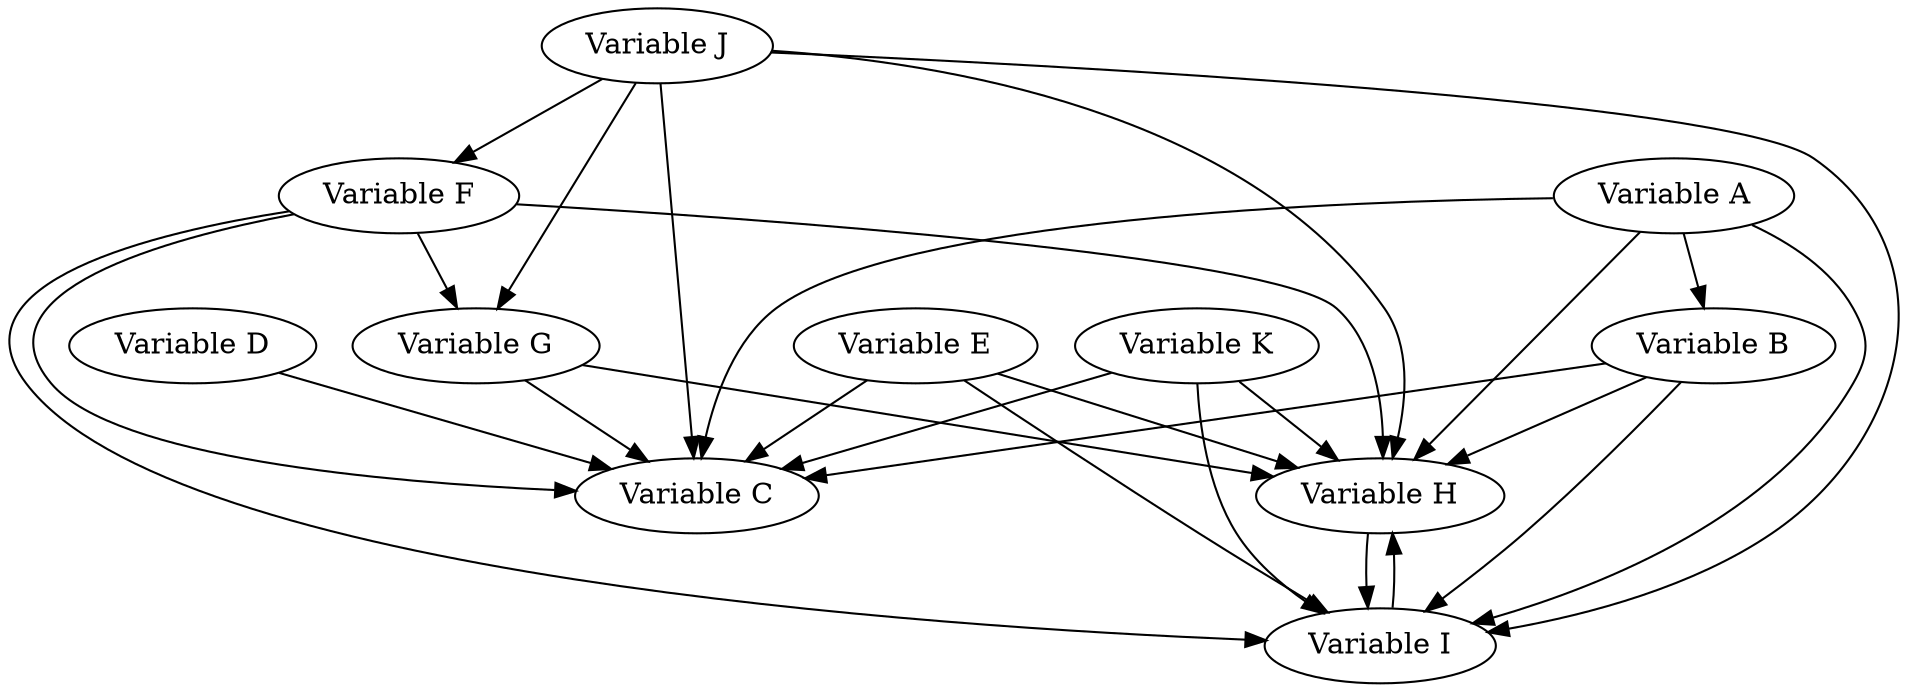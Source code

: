 // Causal DAG
digraph {
	A [label="Variable A"]
	B [label="Variable B"]
	C [label="Variable C"]
	D [label="Variable D"]
	E [label="Variable E"]
	F [label="Variable F"]
	G [label="Variable G"]
	H [label="Variable H"]
	I [label="Variable I"]
	J [label="Variable J"]
	K [label="Variable K"]
	A -> B
	A -> C
	A -> H
	A -> I
	B -> C
	B -> H
	B -> I
	D -> C
	E -> C
	E -> H
	E -> I
	F -> C
	F -> G
	F -> H
	F -> I
	G -> C
	G -> H
	H -> I
	I -> H
	J -> C
	J -> F
	J -> G
	J -> H
	J -> I
	K -> C
	K -> H
	K -> I
}
